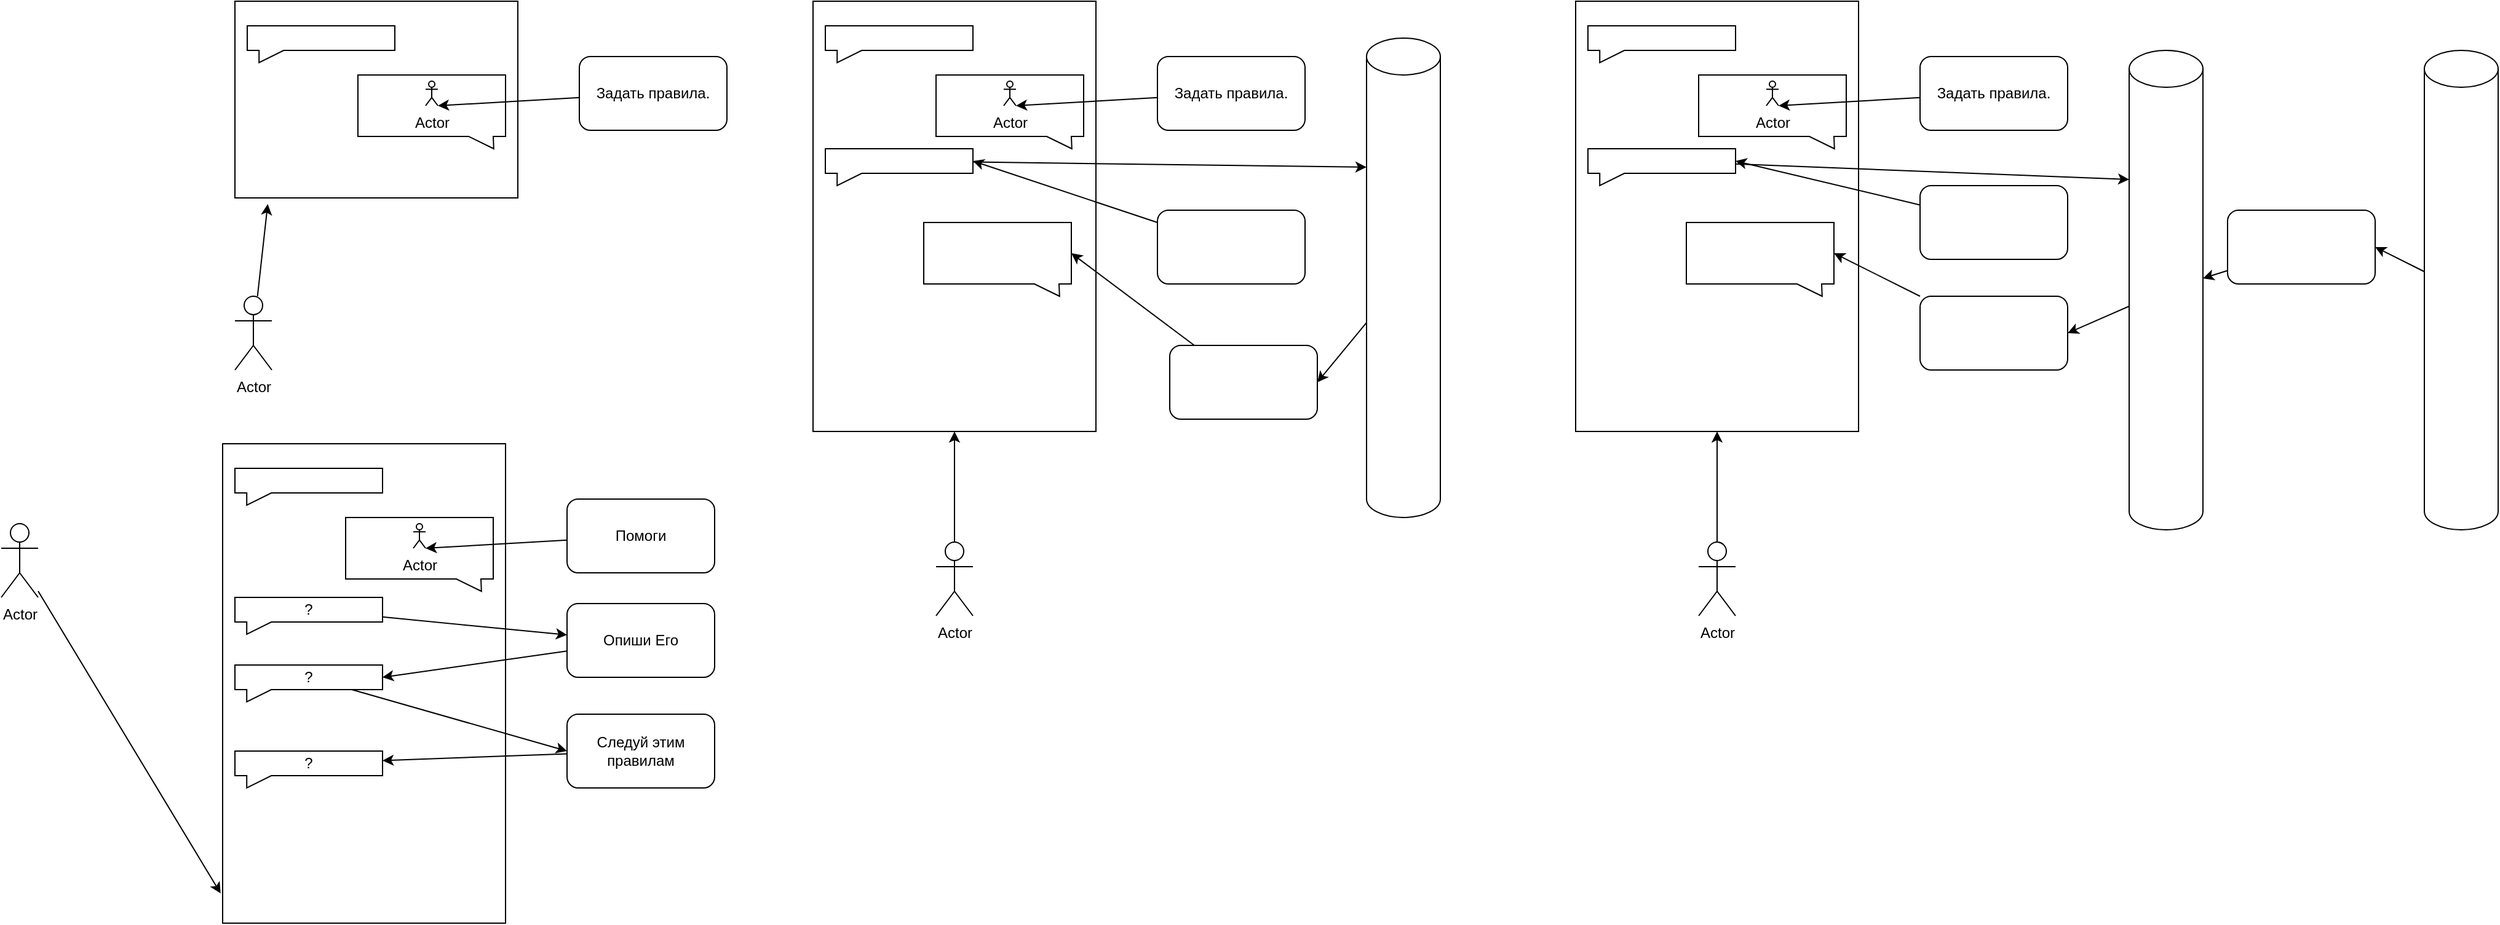 <mxfile>
    <diagram id="lj684zKL12KzfXRquJSn" name="Page-1">
        <mxGraphModel dx="859" dy="323" grid="1" gridSize="10" guides="1" tooltips="1" connect="1" arrows="1" fold="1" page="1" pageScale="1" pageWidth="827" pageHeight="1169" math="0" shadow="0">
            <root>
                <mxCell id="0"/>
                <mxCell id="1" parent="0"/>
                <mxCell id="8" style="edgeStyle=none;html=1;entryX=0.116;entryY=1.031;entryDx=0;entryDy=0;entryPerimeter=0;" parent="1" source="2" target="4" edge="1">
                    <mxGeometry relative="1" as="geometry"/>
                </mxCell>
                <mxCell id="2" value="Actor" style="shape=umlActor;verticalLabelPosition=bottom;verticalAlign=top;html=1;outlineConnect=0;" parent="1" vertex="1">
                    <mxGeometry x="280" y="280" width="30" height="60" as="geometry"/>
                </mxCell>
                <mxCell id="3" value="Задать правила." style="rounded=1;whiteSpace=wrap;html=1;" parent="1" vertex="1">
                    <mxGeometry x="560" y="85" width="120" height="60" as="geometry"/>
                </mxCell>
                <mxCell id="4" value="" style="rounded=0;whiteSpace=wrap;html=1;" parent="1" vertex="1">
                    <mxGeometry x="280" y="40" width="230" height="160" as="geometry"/>
                </mxCell>
                <mxCell id="5" value="" style="shape=callout;whiteSpace=wrap;html=1;perimeter=calloutPerimeter;position2=0.08;size=10;position=0.08;base=20;" parent="1" vertex="1">
                    <mxGeometry x="290" y="60" width="120" height="30" as="geometry"/>
                </mxCell>
                <mxCell id="6" value="" style="shape=callout;whiteSpace=wrap;html=1;perimeter=calloutPerimeter;position2=0.92;size=10;position=0.75;base=20;" parent="1" vertex="1">
                    <mxGeometry x="380" y="100" width="120" height="60" as="geometry"/>
                </mxCell>
                <mxCell id="7" value="Actor" style="shape=umlActor;verticalLabelPosition=bottom;verticalAlign=top;html=1;outlineConnect=0;" parent="1" vertex="1">
                    <mxGeometry x="435" y="105" width="10" height="20" as="geometry"/>
                </mxCell>
                <mxCell id="9" style="edgeStyle=none;html=1;entryX=1;entryY=1;entryDx=0;entryDy=0;entryPerimeter=0;" parent="1" source="3" target="7" edge="1">
                    <mxGeometry relative="1" as="geometry"/>
                </mxCell>
                <mxCell id="11" style="edgeStyle=none;html=1;" parent="1" source="12" target="14" edge="1">
                    <mxGeometry relative="1" as="geometry"/>
                </mxCell>
                <mxCell id="12" value="Actor" style="shape=umlActor;verticalLabelPosition=bottom;verticalAlign=top;html=1;outlineConnect=0;" parent="1" vertex="1">
                    <mxGeometry x="850" y="480" width="30" height="60" as="geometry"/>
                </mxCell>
                <mxCell id="13" value="Задать правила." style="rounded=1;whiteSpace=wrap;html=1;" parent="1" vertex="1">
                    <mxGeometry x="1030" y="85" width="120" height="60" as="geometry"/>
                </mxCell>
                <mxCell id="14" value="" style="rounded=0;whiteSpace=wrap;html=1;" parent="1" vertex="1">
                    <mxGeometry x="750" y="40" width="230" height="350" as="geometry"/>
                </mxCell>
                <mxCell id="15" value="" style="shape=callout;whiteSpace=wrap;html=1;perimeter=calloutPerimeter;position2=0.08;size=10;position=0.08;base=20;" parent="1" vertex="1">
                    <mxGeometry x="760" y="60" width="120" height="30" as="geometry"/>
                </mxCell>
                <mxCell id="16" value="" style="shape=callout;whiteSpace=wrap;html=1;perimeter=calloutPerimeter;position2=0.92;size=10;position=0.75;base=20;" parent="1" vertex="1">
                    <mxGeometry x="850" y="100" width="120" height="60" as="geometry"/>
                </mxCell>
                <mxCell id="17" value="Actor" style="shape=umlActor;verticalLabelPosition=bottom;verticalAlign=top;html=1;outlineConnect=0;" parent="1" vertex="1">
                    <mxGeometry x="905" y="105" width="10" height="20" as="geometry"/>
                </mxCell>
                <mxCell id="18" style="edgeStyle=none;html=1;entryX=1;entryY=1;entryDx=0;entryDy=0;entryPerimeter=0;" parent="1" source="13" target="17" edge="1">
                    <mxGeometry relative="1" as="geometry"/>
                </mxCell>
                <mxCell id="28" style="edgeStyle=none;html=1;entryX=1;entryY=0.5;entryDx=0;entryDy=0;" parent="1" source="19" target="27" edge="1">
                    <mxGeometry relative="1" as="geometry"/>
                </mxCell>
                <mxCell id="19" value="" style="shape=cylinder3;whiteSpace=wrap;html=1;boundedLbl=1;backgroundOutline=1;size=15;" parent="1" vertex="1">
                    <mxGeometry x="1200" y="70" width="60" height="390" as="geometry"/>
                </mxCell>
                <mxCell id="24" style="edgeStyle=none;html=1;entryX=0;entryY=0;entryDx=120;entryDy=10;entryPerimeter=0;" parent="1" source="20" target="21" edge="1">
                    <mxGeometry relative="1" as="geometry"/>
                </mxCell>
                <mxCell id="20" value="" style="rounded=1;whiteSpace=wrap;html=1;" parent="1" vertex="1">
                    <mxGeometry x="1030" y="210" width="120" height="60" as="geometry"/>
                </mxCell>
                <mxCell id="25" style="edgeStyle=none;html=1;entryX=0;entryY=0;entryDx=0;entryDy=105;entryPerimeter=0;" parent="1" source="21" target="19" edge="1">
                    <mxGeometry relative="1" as="geometry"/>
                </mxCell>
                <mxCell id="21" value="" style="shape=callout;whiteSpace=wrap;html=1;perimeter=calloutPerimeter;position2=0.08;size=10;position=0.08;base=20;" parent="1" vertex="1">
                    <mxGeometry x="760" y="160" width="120" height="30" as="geometry"/>
                </mxCell>
                <mxCell id="29" style="edgeStyle=none;html=1;entryX=0;entryY=0;entryDx=120;entryDy=25;entryPerimeter=0;" parent="1" source="27" target="30" edge="1">
                    <mxGeometry relative="1" as="geometry"/>
                </mxCell>
                <mxCell id="27" value="" style="rounded=1;whiteSpace=wrap;html=1;" parent="1" vertex="1">
                    <mxGeometry x="1040" y="320" width="120" height="60" as="geometry"/>
                </mxCell>
                <mxCell id="30" value="" style="shape=callout;whiteSpace=wrap;html=1;perimeter=calloutPerimeter;position2=0.92;size=10;position=0.75;base=20;" parent="1" vertex="1">
                    <mxGeometry x="840" y="220" width="120" height="60" as="geometry"/>
                </mxCell>
                <mxCell id="31" style="edgeStyle=none;html=1;" parent="1" source="32" target="34" edge="1">
                    <mxGeometry relative="1" as="geometry"/>
                </mxCell>
                <mxCell id="32" value="Actor" style="shape=umlActor;verticalLabelPosition=bottom;verticalAlign=top;html=1;outlineConnect=0;" parent="1" vertex="1">
                    <mxGeometry x="1470" y="480" width="30" height="60" as="geometry"/>
                </mxCell>
                <mxCell id="33" value="Задать правила." style="rounded=1;whiteSpace=wrap;html=1;" parent="1" vertex="1">
                    <mxGeometry x="1650" y="85" width="120" height="60" as="geometry"/>
                </mxCell>
                <mxCell id="34" value="" style="rounded=0;whiteSpace=wrap;html=1;" parent="1" vertex="1">
                    <mxGeometry x="1370" y="40" width="230" height="350" as="geometry"/>
                </mxCell>
                <mxCell id="35" value="" style="shape=callout;whiteSpace=wrap;html=1;perimeter=calloutPerimeter;position2=0.08;size=10;position=0.08;base=20;" parent="1" vertex="1">
                    <mxGeometry x="1380" y="60" width="120" height="30" as="geometry"/>
                </mxCell>
                <mxCell id="36" value="" style="shape=callout;whiteSpace=wrap;html=1;perimeter=calloutPerimeter;position2=0.92;size=10;position=0.75;base=20;" parent="1" vertex="1">
                    <mxGeometry x="1470" y="100" width="120" height="60" as="geometry"/>
                </mxCell>
                <mxCell id="37" value="Actor" style="shape=umlActor;verticalLabelPosition=bottom;verticalAlign=top;html=1;outlineConnect=0;" parent="1" vertex="1">
                    <mxGeometry x="1525" y="105" width="10" height="20" as="geometry"/>
                </mxCell>
                <mxCell id="38" style="edgeStyle=none;html=1;entryX=1;entryY=1;entryDx=0;entryDy=0;entryPerimeter=0;" parent="1" source="33" target="37" edge="1">
                    <mxGeometry relative="1" as="geometry"/>
                </mxCell>
                <mxCell id="39" style="edgeStyle=none;html=1;entryX=1;entryY=0.5;entryDx=0;entryDy=0;" parent="1" source="40" target="46" edge="1">
                    <mxGeometry relative="1" as="geometry"/>
                </mxCell>
                <mxCell id="40" value="" style="shape=cylinder3;whiteSpace=wrap;html=1;boundedLbl=1;backgroundOutline=1;size=15;" parent="1" vertex="1">
                    <mxGeometry x="1820" y="80" width="60" height="390" as="geometry"/>
                </mxCell>
                <mxCell id="41" style="edgeStyle=none;html=1;entryX=0;entryY=0;entryDx=120;entryDy=10;entryPerimeter=0;" parent="1" source="42" target="44" edge="1">
                    <mxGeometry relative="1" as="geometry"/>
                </mxCell>
                <mxCell id="42" value="" style="rounded=1;whiteSpace=wrap;html=1;" parent="1" vertex="1">
                    <mxGeometry x="1650" y="190" width="120" height="60" as="geometry"/>
                </mxCell>
                <mxCell id="43" style="edgeStyle=none;html=1;entryX=0;entryY=0;entryDx=0;entryDy=105;entryPerimeter=0;" parent="1" source="44" target="40" edge="1">
                    <mxGeometry relative="1" as="geometry"/>
                </mxCell>
                <mxCell id="44" value="" style="shape=callout;whiteSpace=wrap;html=1;perimeter=calloutPerimeter;position2=0.08;size=10;position=0.08;base=20;" parent="1" vertex="1">
                    <mxGeometry x="1380" y="160" width="120" height="30" as="geometry"/>
                </mxCell>
                <mxCell id="45" style="edgeStyle=none;html=1;entryX=0;entryY=0;entryDx=120;entryDy=25;entryPerimeter=0;" parent="1" source="46" target="47" edge="1">
                    <mxGeometry relative="1" as="geometry"/>
                </mxCell>
                <mxCell id="46" value="" style="rounded=1;whiteSpace=wrap;html=1;" parent="1" vertex="1">
                    <mxGeometry x="1650" y="280" width="120" height="60" as="geometry"/>
                </mxCell>
                <mxCell id="47" value="" style="shape=callout;whiteSpace=wrap;html=1;perimeter=calloutPerimeter;position2=0.92;size=10;position=0.75;base=20;" parent="1" vertex="1">
                    <mxGeometry x="1460" y="220" width="120" height="60" as="geometry"/>
                </mxCell>
                <mxCell id="50" style="edgeStyle=none;html=1;entryX=1;entryY=0.5;entryDx=0;entryDy=0;" parent="1" source="48" target="49" edge="1">
                    <mxGeometry relative="1" as="geometry"/>
                </mxCell>
                <mxCell id="48" value="" style="shape=cylinder3;whiteSpace=wrap;html=1;boundedLbl=1;backgroundOutline=1;size=15;" parent="1" vertex="1">
                    <mxGeometry x="2060" y="80" width="60" height="390" as="geometry"/>
                </mxCell>
                <mxCell id="51" style="edgeStyle=none;html=1;" parent="1" source="49" target="40" edge="1">
                    <mxGeometry relative="1" as="geometry"/>
                </mxCell>
                <mxCell id="49" value="" style="rounded=1;whiteSpace=wrap;html=1;" parent="1" vertex="1">
                    <mxGeometry x="1900" y="210" width="120" height="60" as="geometry"/>
                </mxCell>
                <mxCell id="53" style="edgeStyle=none;html=1;entryX=-0.007;entryY=0.938;entryDx=0;entryDy=0;entryPerimeter=0;" edge="1" source="54" target="56" parent="1">
                    <mxGeometry relative="1" as="geometry"/>
                </mxCell>
                <mxCell id="54" value="Actor" style="shape=umlActor;verticalLabelPosition=bottom;verticalAlign=top;html=1;outlineConnect=0;" vertex="1" parent="1">
                    <mxGeometry x="90" y="465" width="30" height="60" as="geometry"/>
                </mxCell>
                <mxCell id="55" value="Помоги" style="rounded=1;whiteSpace=wrap;html=1;" vertex="1" parent="1">
                    <mxGeometry x="550" y="445" width="120" height="60" as="geometry"/>
                </mxCell>
                <mxCell id="56" value="" style="rounded=0;whiteSpace=wrap;html=1;" vertex="1" parent="1">
                    <mxGeometry x="270" y="400" width="230" height="390" as="geometry"/>
                </mxCell>
                <mxCell id="57" value="" style="shape=callout;whiteSpace=wrap;html=1;perimeter=calloutPerimeter;position2=0.08;size=10;position=0.08;base=20;" vertex="1" parent="1">
                    <mxGeometry x="280" y="420" width="120" height="30" as="geometry"/>
                </mxCell>
                <mxCell id="58" value="" style="shape=callout;whiteSpace=wrap;html=1;perimeter=calloutPerimeter;position2=0.92;size=10;position=0.75;base=20;" vertex="1" parent="1">
                    <mxGeometry x="370" y="460" width="120" height="60" as="geometry"/>
                </mxCell>
                <mxCell id="59" value="Actor" style="shape=umlActor;verticalLabelPosition=bottom;verticalAlign=top;html=1;outlineConnect=0;" vertex="1" parent="1">
                    <mxGeometry x="425" y="465" width="10" height="20" as="geometry"/>
                </mxCell>
                <mxCell id="60" style="edgeStyle=none;html=1;entryX=1;entryY=1;entryDx=0;entryDy=0;entryPerimeter=0;" edge="1" source="55" target="59" parent="1">
                    <mxGeometry relative="1" as="geometry"/>
                </mxCell>
                <mxCell id="71" style="edgeStyle=none;html=1;" edge="1" parent="1" source="61" target="62">
                    <mxGeometry relative="1" as="geometry"/>
                </mxCell>
                <mxCell id="61" value="?" style="shape=callout;whiteSpace=wrap;html=1;perimeter=calloutPerimeter;position2=0.08;size=10;position=0.08;base=20;" vertex="1" parent="1">
                    <mxGeometry x="280" y="525" width="120" height="30" as="geometry"/>
                </mxCell>
                <mxCell id="73" style="edgeStyle=none;html=1;entryX=0;entryY=0;entryDx=120;entryDy=10;entryPerimeter=0;" edge="1" parent="1" source="62" target="72">
                    <mxGeometry relative="1" as="geometry"/>
                </mxCell>
                <mxCell id="62" value="Опиши Его" style="rounded=1;whiteSpace=wrap;html=1;" vertex="1" parent="1">
                    <mxGeometry x="550" y="530" width="120" height="60" as="geometry"/>
                </mxCell>
                <mxCell id="75" style="edgeStyle=none;html=1;entryX=0;entryY=0.5;entryDx=0;entryDy=0;" edge="1" parent="1" source="72" target="74">
                    <mxGeometry relative="1" as="geometry"/>
                </mxCell>
                <mxCell id="72" value="?" style="shape=callout;whiteSpace=wrap;html=1;perimeter=calloutPerimeter;position2=0.08;size=10;position=0.08;base=20;" vertex="1" parent="1">
                    <mxGeometry x="280" y="580" width="120" height="30" as="geometry"/>
                </mxCell>
                <mxCell id="77" style="edgeStyle=none;html=1;" edge="1" parent="1" source="74" target="76">
                    <mxGeometry relative="1" as="geometry"/>
                </mxCell>
                <mxCell id="74" value="Следуй этим правилам" style="rounded=1;whiteSpace=wrap;html=1;" vertex="1" parent="1">
                    <mxGeometry x="550" y="620" width="120" height="60" as="geometry"/>
                </mxCell>
                <mxCell id="76" value="?" style="shape=callout;whiteSpace=wrap;html=1;perimeter=calloutPerimeter;position2=0.08;size=10;position=0.08;base=20;" vertex="1" parent="1">
                    <mxGeometry x="280" y="650" width="120" height="30" as="geometry"/>
                </mxCell>
            </root>
        </mxGraphModel>
    </diagram>
</mxfile>